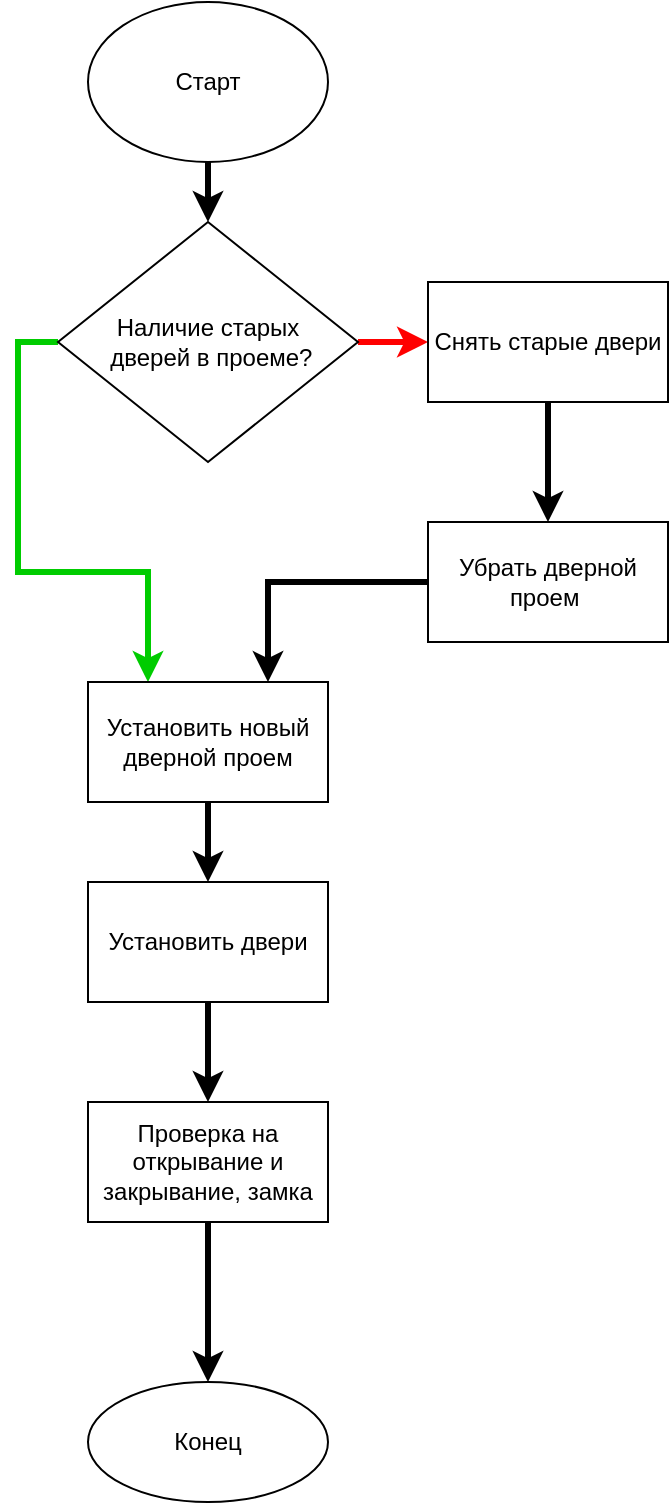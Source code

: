 <mxfile version="20.0.3" type="device"><diagram id="uMSW1Ae5JOeIAE82Yk5j" name="Page-1"><mxGraphModel dx="868" dy="460" grid="1" gridSize="10" guides="1" tooltips="1" connect="1" arrows="1" fold="1" page="1" pageScale="1" pageWidth="827" pageHeight="1169" math="0" shadow="0"><root><mxCell id="0"/><mxCell id="1" parent="0"/><mxCell id="_eWrnq_yjRvJ0Sq36TEL-4" value="" style="edgeStyle=orthogonalEdgeStyle;rounded=0;orthogonalLoop=1;jettySize=auto;html=1;strokeWidth=3;" edge="1" parent="1" source="_eWrnq_yjRvJ0Sq36TEL-1" target="_eWrnq_yjRvJ0Sq36TEL-2"><mxGeometry relative="1" as="geometry"/></mxCell><mxCell id="_eWrnq_yjRvJ0Sq36TEL-1" value="Старт" style="ellipse;whiteSpace=wrap;html=1;" vertex="1" parent="1"><mxGeometry x="220" y="10" width="120" height="80" as="geometry"/></mxCell><mxCell id="_eWrnq_yjRvJ0Sq36TEL-6" value="" style="edgeStyle=orthogonalEdgeStyle;rounded=0;orthogonalLoop=1;jettySize=auto;html=1;fillColor=#d5e8d4;strokeColor=#00CC00;strokeWidth=3;exitX=0;exitY=0.5;exitDx=0;exitDy=0;entryX=0.25;entryY=0;entryDx=0;entryDy=0;" edge="1" parent="1" source="_eWrnq_yjRvJ0Sq36TEL-2" target="_eWrnq_yjRvJ0Sq36TEL-5"><mxGeometry relative="1" as="geometry"/></mxCell><mxCell id="_eWrnq_yjRvJ0Sq36TEL-9" value="" style="edgeStyle=orthogonalEdgeStyle;rounded=0;orthogonalLoop=1;jettySize=auto;html=1;strokeColor=#FF0000;strokeWidth=3;" edge="1" parent="1" source="_eWrnq_yjRvJ0Sq36TEL-2" target="_eWrnq_yjRvJ0Sq36TEL-8"><mxGeometry relative="1" as="geometry"/></mxCell><mxCell id="_eWrnq_yjRvJ0Sq36TEL-2" value="Наличие старых&lt;br&gt;&amp;nbsp;дверей в проеме?" style="rhombus;whiteSpace=wrap;html=1;" vertex="1" parent="1"><mxGeometry x="205" y="120" width="150" height="120" as="geometry"/></mxCell><mxCell id="_eWrnq_yjRvJ0Sq36TEL-14" value="" style="edgeStyle=orthogonalEdgeStyle;rounded=0;orthogonalLoop=1;jettySize=auto;html=1;strokeColor=#000000;strokeWidth=3;" edge="1" parent="1" source="_eWrnq_yjRvJ0Sq36TEL-5" target="_eWrnq_yjRvJ0Sq36TEL-13"><mxGeometry relative="1" as="geometry"/></mxCell><mxCell id="_eWrnq_yjRvJ0Sq36TEL-5" value="Установить новый дверной проем" style="whiteSpace=wrap;html=1;" vertex="1" parent="1"><mxGeometry x="220" y="350" width="120" height="60" as="geometry"/></mxCell><mxCell id="_eWrnq_yjRvJ0Sq36TEL-11" value="" style="edgeStyle=orthogonalEdgeStyle;rounded=0;orthogonalLoop=1;jettySize=auto;html=1;strokeColor=#000000;strokeWidth=3;" edge="1" parent="1" source="_eWrnq_yjRvJ0Sq36TEL-8" target="_eWrnq_yjRvJ0Sq36TEL-10"><mxGeometry relative="1" as="geometry"/></mxCell><mxCell id="_eWrnq_yjRvJ0Sq36TEL-8" value="Снять старые двери" style="whiteSpace=wrap;html=1;" vertex="1" parent="1"><mxGeometry x="390" y="150" width="120" height="60" as="geometry"/></mxCell><mxCell id="_eWrnq_yjRvJ0Sq36TEL-12" style="edgeStyle=orthogonalEdgeStyle;rounded=0;orthogonalLoop=1;jettySize=auto;html=1;strokeColor=#000000;strokeWidth=3;entryX=0.75;entryY=0;entryDx=0;entryDy=0;" edge="1" parent="1" source="_eWrnq_yjRvJ0Sq36TEL-10" target="_eWrnq_yjRvJ0Sq36TEL-5"><mxGeometry relative="1" as="geometry"/></mxCell><mxCell id="_eWrnq_yjRvJ0Sq36TEL-10" value="Убрать дверной проем&amp;nbsp;&lt;br&gt;" style="whiteSpace=wrap;html=1;" vertex="1" parent="1"><mxGeometry x="390" y="270" width="120" height="60" as="geometry"/></mxCell><mxCell id="_eWrnq_yjRvJ0Sq36TEL-16" value="" style="edgeStyle=orthogonalEdgeStyle;rounded=0;orthogonalLoop=1;jettySize=auto;html=1;strokeColor=#000000;strokeWidth=3;" edge="1" parent="1" source="_eWrnq_yjRvJ0Sq36TEL-13" target="_eWrnq_yjRvJ0Sq36TEL-15"><mxGeometry relative="1" as="geometry"/></mxCell><mxCell id="_eWrnq_yjRvJ0Sq36TEL-13" value="Установить двери" style="whiteSpace=wrap;html=1;" vertex="1" parent="1"><mxGeometry x="220" y="450" width="120" height="60" as="geometry"/></mxCell><mxCell id="_eWrnq_yjRvJ0Sq36TEL-18" value="" style="edgeStyle=orthogonalEdgeStyle;rounded=0;orthogonalLoop=1;jettySize=auto;html=1;strokeColor=#000000;strokeWidth=3;" edge="1" parent="1" source="_eWrnq_yjRvJ0Sq36TEL-15" target="_eWrnq_yjRvJ0Sq36TEL-17"><mxGeometry relative="1" as="geometry"/></mxCell><mxCell id="_eWrnq_yjRvJ0Sq36TEL-15" value="Проверка на открывание и закрывание, замка" style="whiteSpace=wrap;html=1;" vertex="1" parent="1"><mxGeometry x="220" y="560" width="120" height="60" as="geometry"/></mxCell><mxCell id="_eWrnq_yjRvJ0Sq36TEL-17" value="Конец" style="ellipse;whiteSpace=wrap;html=1;" vertex="1" parent="1"><mxGeometry x="220" y="700" width="120" height="60" as="geometry"/></mxCell></root></mxGraphModel></diagram></mxfile>